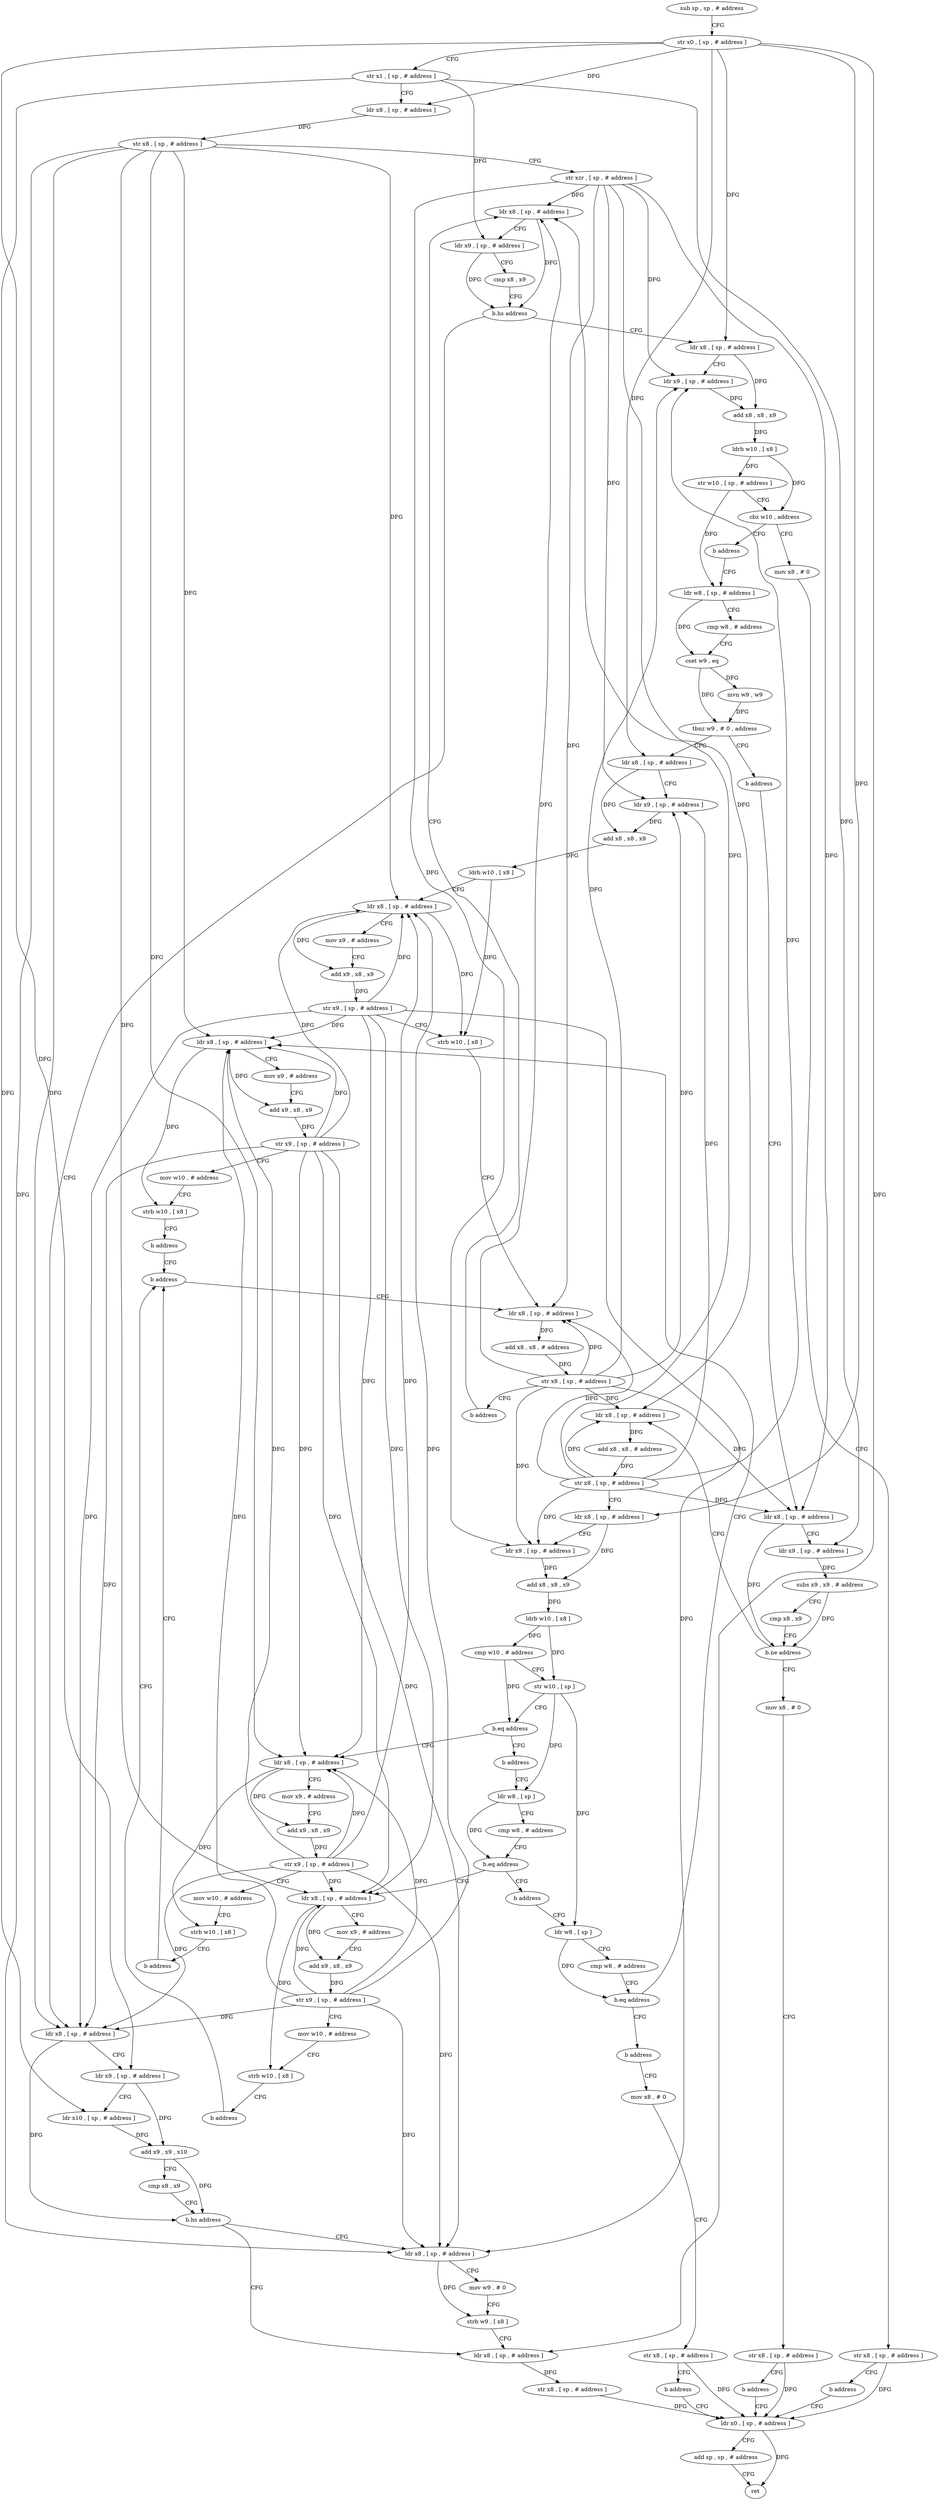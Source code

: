 digraph "func" {
"4211820" [label = "sub sp , sp , # address" ]
"4211824" [label = "str x0 , [ sp , # address ]" ]
"4211828" [label = "str x1 , [ sp , # address ]" ]
"4211832" [label = "ldr x8 , [ sp , # address ]" ]
"4211836" [label = "str x8 , [ sp , # address ]" ]
"4211840" [label = "str xzr , [ sp , # address ]" ]
"4211844" [label = "ldr x8 , [ sp , # address ]" ]
"4212184" [label = "ldr x8 , [ sp , # address ]" ]
"4212188" [label = "ldr x9 , [ sp , # address ]" ]
"4212192" [label = "ldr x10 , [ sp , # address ]" ]
"4212196" [label = "add x9 , x9 , x10" ]
"4212200" [label = "cmp x8 , x9" ]
"4212204" [label = "b.hs address" ]
"4212220" [label = "ldr x8 , [ sp , # address ]" ]
"4212208" [label = "ldr x8 , [ sp , # address ]" ]
"4211860" [label = "ldr x8 , [ sp , # address ]" ]
"4211864" [label = "ldr x9 , [ sp , # address ]" ]
"4211868" [label = "add x8 , x8 , x9" ]
"4211872" [label = "ldrb w10 , [ x8 ]" ]
"4211876" [label = "str w10 , [ sp , # address ]" ]
"4211880" [label = "cbz w10 , address" ]
"4212120" [label = "mov x8 , # 0" ]
"4211884" [label = "b address" ]
"4212224" [label = "str x8 , [ sp , # address ]" ]
"4212228" [label = "ldr x0 , [ sp , # address ]" ]
"4212212" [label = "mov w9 , # 0" ]
"4212216" [label = "strb w9 , [ x8 ]" ]
"4212124" [label = "str x8 , [ sp , # address ]" ]
"4212128" [label = "b address" ]
"4211888" [label = "ldr w8 , [ sp , # address ]" ]
"4212232" [label = "add sp , sp , # address" ]
"4212236" [label = "ret" ]
"4211892" [label = "cmp w8 , # address" ]
"4211896" [label = "cset w9 , eq" ]
"4211900" [label = "mvn w9 , w9" ]
"4211904" [label = "tbnz w9 , # 0 , address" ]
"4212132" [label = "ldr x8 , [ sp , # address ]" ]
"4211908" [label = "b address" ]
"4212136" [label = "ldr x9 , [ sp , # address ]" ]
"4212140" [label = "add x8 , x8 , x9" ]
"4212144" [label = "ldrb w10 , [ x8 ]" ]
"4212148" [label = "ldr x8 , [ sp , # address ]" ]
"4212152" [label = "mov x9 , # address" ]
"4212156" [label = "add x9 , x8 , x9" ]
"4212160" [label = "str x9 , [ sp , # address ]" ]
"4212164" [label = "strb w10 , [ x8 ]" ]
"4212168" [label = "ldr x8 , [ sp , # address ]" ]
"4211912" [label = "ldr x8 , [ sp , # address ]" ]
"4211848" [label = "ldr x9 , [ sp , # address ]" ]
"4211852" [label = "cmp x8 , x9" ]
"4211856" [label = "b.hs address" ]
"4211916" [label = "ldr x9 , [ sp , # address ]" ]
"4211920" [label = "subs x9 , x9 , # address" ]
"4211924" [label = "cmp x8 , x9" ]
"4211928" [label = "b.ne address" ]
"4211944" [label = "ldr x8 , [ sp , # address ]" ]
"4211932" [label = "mov x8 , # 0" ]
"4211948" [label = "add x8 , x8 , # address" ]
"4211952" [label = "str x8 , [ sp , # address ]" ]
"4211956" [label = "ldr x8 , [ sp , # address ]" ]
"4211960" [label = "ldr x9 , [ sp , # address ]" ]
"4211964" [label = "add x8 , x8 , x9" ]
"4211968" [label = "ldrb w10 , [ x8 ]" ]
"4211972" [label = "cmp w10 , # address" ]
"4211976" [label = "str w10 , [ sp ]" ]
"4211980" [label = "b.eq address" ]
"4212076" [label = "ldr x8 , [ sp , # address ]" ]
"4211984" [label = "b address" ]
"4211936" [label = "str x8 , [ sp , # address ]" ]
"4211940" [label = "b address" ]
"4212080" [label = "mov x9 , # address" ]
"4212084" [label = "add x9 , x8 , x9" ]
"4212088" [label = "str x9 , [ sp , # address ]" ]
"4212092" [label = "mov w10 , # address" ]
"4212096" [label = "strb w10 , [ x8 ]" ]
"4212100" [label = "b address" ]
"4212116" [label = "b address" ]
"4211988" [label = "ldr w8 , [ sp ]" ]
"4211992" [label = "cmp w8 , # address" ]
"4211996" [label = "b.eq address" ]
"4212020" [label = "ldr x8 , [ sp , # address ]" ]
"4212000" [label = "b address" ]
"4212172" [label = "add x8 , x8 , # address" ]
"4212176" [label = "str x8 , [ sp , # address ]" ]
"4212180" [label = "b address" ]
"4212024" [label = "mov x9 , # address" ]
"4212028" [label = "add x9 , x8 , x9" ]
"4212032" [label = "str x9 , [ sp , # address ]" ]
"4212036" [label = "mov w10 , # address" ]
"4212040" [label = "strb w10 , [ x8 ]" ]
"4212044" [label = "b address" ]
"4212004" [label = "ldr w8 , [ sp ]" ]
"4212008" [label = "cmp w8 , # address" ]
"4212012" [label = "b.eq address" ]
"4212048" [label = "ldr x8 , [ sp , # address ]" ]
"4212016" [label = "b address" ]
"4212052" [label = "mov x9 , # address" ]
"4212056" [label = "add x9 , x8 , x9" ]
"4212060" [label = "str x9 , [ sp , # address ]" ]
"4212064" [label = "mov w10 , # address" ]
"4212068" [label = "strb w10 , [ x8 ]" ]
"4212072" [label = "b address" ]
"4212104" [label = "mov x8 , # 0" ]
"4212108" [label = "str x8 , [ sp , # address ]" ]
"4212112" [label = "b address" ]
"4211820" -> "4211824" [ label = "CFG" ]
"4211824" -> "4211828" [ label = "CFG" ]
"4211824" -> "4211832" [ label = "DFG" ]
"4211824" -> "4212188" [ label = "DFG" ]
"4211824" -> "4211860" [ label = "DFG" ]
"4211824" -> "4212220" [ label = "DFG" ]
"4211824" -> "4212132" [ label = "DFG" ]
"4211824" -> "4211956" [ label = "DFG" ]
"4211828" -> "4211832" [ label = "CFG" ]
"4211828" -> "4211848" [ label = "DFG" ]
"4211828" -> "4212192" [ label = "DFG" ]
"4211828" -> "4211916" [ label = "DFG" ]
"4211832" -> "4211836" [ label = "DFG" ]
"4211836" -> "4211840" [ label = "CFG" ]
"4211836" -> "4212184" [ label = "DFG" ]
"4211836" -> "4212208" [ label = "DFG" ]
"4211836" -> "4212148" [ label = "DFG" ]
"4211836" -> "4212076" [ label = "DFG" ]
"4211836" -> "4212020" [ label = "DFG" ]
"4211836" -> "4212048" [ label = "DFG" ]
"4211840" -> "4211844" [ label = "DFG" ]
"4211840" -> "4211864" [ label = "DFG" ]
"4211840" -> "4212136" [ label = "DFG" ]
"4211840" -> "4212168" [ label = "DFG" ]
"4211840" -> "4211912" [ label = "DFG" ]
"4211840" -> "4211944" [ label = "DFG" ]
"4211840" -> "4211960" [ label = "DFG" ]
"4211844" -> "4211848" [ label = "CFG" ]
"4211844" -> "4211856" [ label = "DFG" ]
"4212184" -> "4212188" [ label = "CFG" ]
"4212184" -> "4212204" [ label = "DFG" ]
"4212188" -> "4212192" [ label = "CFG" ]
"4212188" -> "4212196" [ label = "DFG" ]
"4212192" -> "4212196" [ label = "DFG" ]
"4212196" -> "4212200" [ label = "CFG" ]
"4212196" -> "4212204" [ label = "DFG" ]
"4212200" -> "4212204" [ label = "CFG" ]
"4212204" -> "4212220" [ label = "CFG" ]
"4212204" -> "4212208" [ label = "CFG" ]
"4212220" -> "4212224" [ label = "DFG" ]
"4212208" -> "4212212" [ label = "CFG" ]
"4212208" -> "4212216" [ label = "DFG" ]
"4211860" -> "4211864" [ label = "CFG" ]
"4211860" -> "4211868" [ label = "DFG" ]
"4211864" -> "4211868" [ label = "DFG" ]
"4211868" -> "4211872" [ label = "DFG" ]
"4211872" -> "4211876" [ label = "DFG" ]
"4211872" -> "4211880" [ label = "DFG" ]
"4211876" -> "4211880" [ label = "CFG" ]
"4211876" -> "4211888" [ label = "DFG" ]
"4211880" -> "4212120" [ label = "CFG" ]
"4211880" -> "4211884" [ label = "CFG" ]
"4212120" -> "4212124" [ label = "CFG" ]
"4211884" -> "4211888" [ label = "CFG" ]
"4212224" -> "4212228" [ label = "DFG" ]
"4212228" -> "4212232" [ label = "CFG" ]
"4212228" -> "4212236" [ label = "DFG" ]
"4212212" -> "4212216" [ label = "CFG" ]
"4212216" -> "4212220" [ label = "CFG" ]
"4212124" -> "4212128" [ label = "CFG" ]
"4212124" -> "4212228" [ label = "DFG" ]
"4212128" -> "4212228" [ label = "CFG" ]
"4211888" -> "4211892" [ label = "CFG" ]
"4211888" -> "4211896" [ label = "DFG" ]
"4212232" -> "4212236" [ label = "CFG" ]
"4211892" -> "4211896" [ label = "CFG" ]
"4211896" -> "4211900" [ label = "DFG" ]
"4211896" -> "4211904" [ label = "DFG" ]
"4211900" -> "4211904" [ label = "DFG" ]
"4211904" -> "4212132" [ label = "CFG" ]
"4211904" -> "4211908" [ label = "CFG" ]
"4212132" -> "4212136" [ label = "CFG" ]
"4212132" -> "4212140" [ label = "DFG" ]
"4211908" -> "4211912" [ label = "CFG" ]
"4212136" -> "4212140" [ label = "DFG" ]
"4212140" -> "4212144" [ label = "DFG" ]
"4212144" -> "4212148" [ label = "CFG" ]
"4212144" -> "4212164" [ label = "DFG" ]
"4212148" -> "4212152" [ label = "CFG" ]
"4212148" -> "4212156" [ label = "DFG" ]
"4212148" -> "4212164" [ label = "DFG" ]
"4212152" -> "4212156" [ label = "CFG" ]
"4212156" -> "4212160" [ label = "DFG" ]
"4212160" -> "4212164" [ label = "CFG" ]
"4212160" -> "4212184" [ label = "DFG" ]
"4212160" -> "4212208" [ label = "DFG" ]
"4212160" -> "4212148" [ label = "DFG" ]
"4212160" -> "4212076" [ label = "DFG" ]
"4212160" -> "4212020" [ label = "DFG" ]
"4212160" -> "4212048" [ label = "DFG" ]
"4212164" -> "4212168" [ label = "CFG" ]
"4212168" -> "4212172" [ label = "DFG" ]
"4211912" -> "4211916" [ label = "CFG" ]
"4211912" -> "4211928" [ label = "DFG" ]
"4211848" -> "4211852" [ label = "CFG" ]
"4211848" -> "4211856" [ label = "DFG" ]
"4211852" -> "4211856" [ label = "CFG" ]
"4211856" -> "4212184" [ label = "CFG" ]
"4211856" -> "4211860" [ label = "CFG" ]
"4211916" -> "4211920" [ label = "DFG" ]
"4211920" -> "4211924" [ label = "CFG" ]
"4211920" -> "4211928" [ label = "DFG" ]
"4211924" -> "4211928" [ label = "CFG" ]
"4211928" -> "4211944" [ label = "CFG" ]
"4211928" -> "4211932" [ label = "CFG" ]
"4211944" -> "4211948" [ label = "DFG" ]
"4211932" -> "4211936" [ label = "CFG" ]
"4211948" -> "4211952" [ label = "DFG" ]
"4211952" -> "4211956" [ label = "CFG" ]
"4211952" -> "4211844" [ label = "DFG" ]
"4211952" -> "4211864" [ label = "DFG" ]
"4211952" -> "4212136" [ label = "DFG" ]
"4211952" -> "4212168" [ label = "DFG" ]
"4211952" -> "4211912" [ label = "DFG" ]
"4211952" -> "4211944" [ label = "DFG" ]
"4211952" -> "4211960" [ label = "DFG" ]
"4211956" -> "4211960" [ label = "CFG" ]
"4211956" -> "4211964" [ label = "DFG" ]
"4211960" -> "4211964" [ label = "DFG" ]
"4211964" -> "4211968" [ label = "DFG" ]
"4211968" -> "4211972" [ label = "DFG" ]
"4211968" -> "4211976" [ label = "DFG" ]
"4211972" -> "4211976" [ label = "CFG" ]
"4211972" -> "4211980" [ label = "DFG" ]
"4211976" -> "4211980" [ label = "CFG" ]
"4211976" -> "4211988" [ label = "DFG" ]
"4211976" -> "4212004" [ label = "DFG" ]
"4211980" -> "4212076" [ label = "CFG" ]
"4211980" -> "4211984" [ label = "CFG" ]
"4212076" -> "4212080" [ label = "CFG" ]
"4212076" -> "4212084" [ label = "DFG" ]
"4212076" -> "4212096" [ label = "DFG" ]
"4211984" -> "4211988" [ label = "CFG" ]
"4211936" -> "4211940" [ label = "CFG" ]
"4211936" -> "4212228" [ label = "DFG" ]
"4211940" -> "4212228" [ label = "CFG" ]
"4212080" -> "4212084" [ label = "CFG" ]
"4212084" -> "4212088" [ label = "DFG" ]
"4212088" -> "4212092" [ label = "CFG" ]
"4212088" -> "4212184" [ label = "DFG" ]
"4212088" -> "4212208" [ label = "DFG" ]
"4212088" -> "4212148" [ label = "DFG" ]
"4212088" -> "4212076" [ label = "DFG" ]
"4212088" -> "4212020" [ label = "DFG" ]
"4212088" -> "4212048" [ label = "DFG" ]
"4212092" -> "4212096" [ label = "CFG" ]
"4212096" -> "4212100" [ label = "CFG" ]
"4212100" -> "4212116" [ label = "CFG" ]
"4212116" -> "4212168" [ label = "CFG" ]
"4211988" -> "4211992" [ label = "CFG" ]
"4211988" -> "4211996" [ label = "DFG" ]
"4211992" -> "4211996" [ label = "CFG" ]
"4211996" -> "4212020" [ label = "CFG" ]
"4211996" -> "4212000" [ label = "CFG" ]
"4212020" -> "4212024" [ label = "CFG" ]
"4212020" -> "4212028" [ label = "DFG" ]
"4212020" -> "4212040" [ label = "DFG" ]
"4212000" -> "4212004" [ label = "CFG" ]
"4212172" -> "4212176" [ label = "DFG" ]
"4212176" -> "4212180" [ label = "CFG" ]
"4212176" -> "4211844" [ label = "DFG" ]
"4212176" -> "4211864" [ label = "DFG" ]
"4212176" -> "4212136" [ label = "DFG" ]
"4212176" -> "4212168" [ label = "DFG" ]
"4212176" -> "4211912" [ label = "DFG" ]
"4212176" -> "4211944" [ label = "DFG" ]
"4212176" -> "4211960" [ label = "DFG" ]
"4212180" -> "4211844" [ label = "CFG" ]
"4212024" -> "4212028" [ label = "CFG" ]
"4212028" -> "4212032" [ label = "DFG" ]
"4212032" -> "4212036" [ label = "CFG" ]
"4212032" -> "4212184" [ label = "DFG" ]
"4212032" -> "4212208" [ label = "DFG" ]
"4212032" -> "4212148" [ label = "DFG" ]
"4212032" -> "4212076" [ label = "DFG" ]
"4212032" -> "4212020" [ label = "DFG" ]
"4212032" -> "4212048" [ label = "DFG" ]
"4212036" -> "4212040" [ label = "CFG" ]
"4212040" -> "4212044" [ label = "CFG" ]
"4212044" -> "4212116" [ label = "CFG" ]
"4212004" -> "4212008" [ label = "CFG" ]
"4212004" -> "4212012" [ label = "DFG" ]
"4212008" -> "4212012" [ label = "CFG" ]
"4212012" -> "4212048" [ label = "CFG" ]
"4212012" -> "4212016" [ label = "CFG" ]
"4212048" -> "4212052" [ label = "CFG" ]
"4212048" -> "4212056" [ label = "DFG" ]
"4212048" -> "4212068" [ label = "DFG" ]
"4212016" -> "4212104" [ label = "CFG" ]
"4212052" -> "4212056" [ label = "CFG" ]
"4212056" -> "4212060" [ label = "DFG" ]
"4212060" -> "4212064" [ label = "CFG" ]
"4212060" -> "4212184" [ label = "DFG" ]
"4212060" -> "4212208" [ label = "DFG" ]
"4212060" -> "4212148" [ label = "DFG" ]
"4212060" -> "4212076" [ label = "DFG" ]
"4212060" -> "4212020" [ label = "DFG" ]
"4212060" -> "4212048" [ label = "DFG" ]
"4212064" -> "4212068" [ label = "CFG" ]
"4212068" -> "4212072" [ label = "CFG" ]
"4212072" -> "4212116" [ label = "CFG" ]
"4212104" -> "4212108" [ label = "CFG" ]
"4212108" -> "4212112" [ label = "CFG" ]
"4212108" -> "4212228" [ label = "DFG" ]
"4212112" -> "4212228" [ label = "CFG" ]
}
